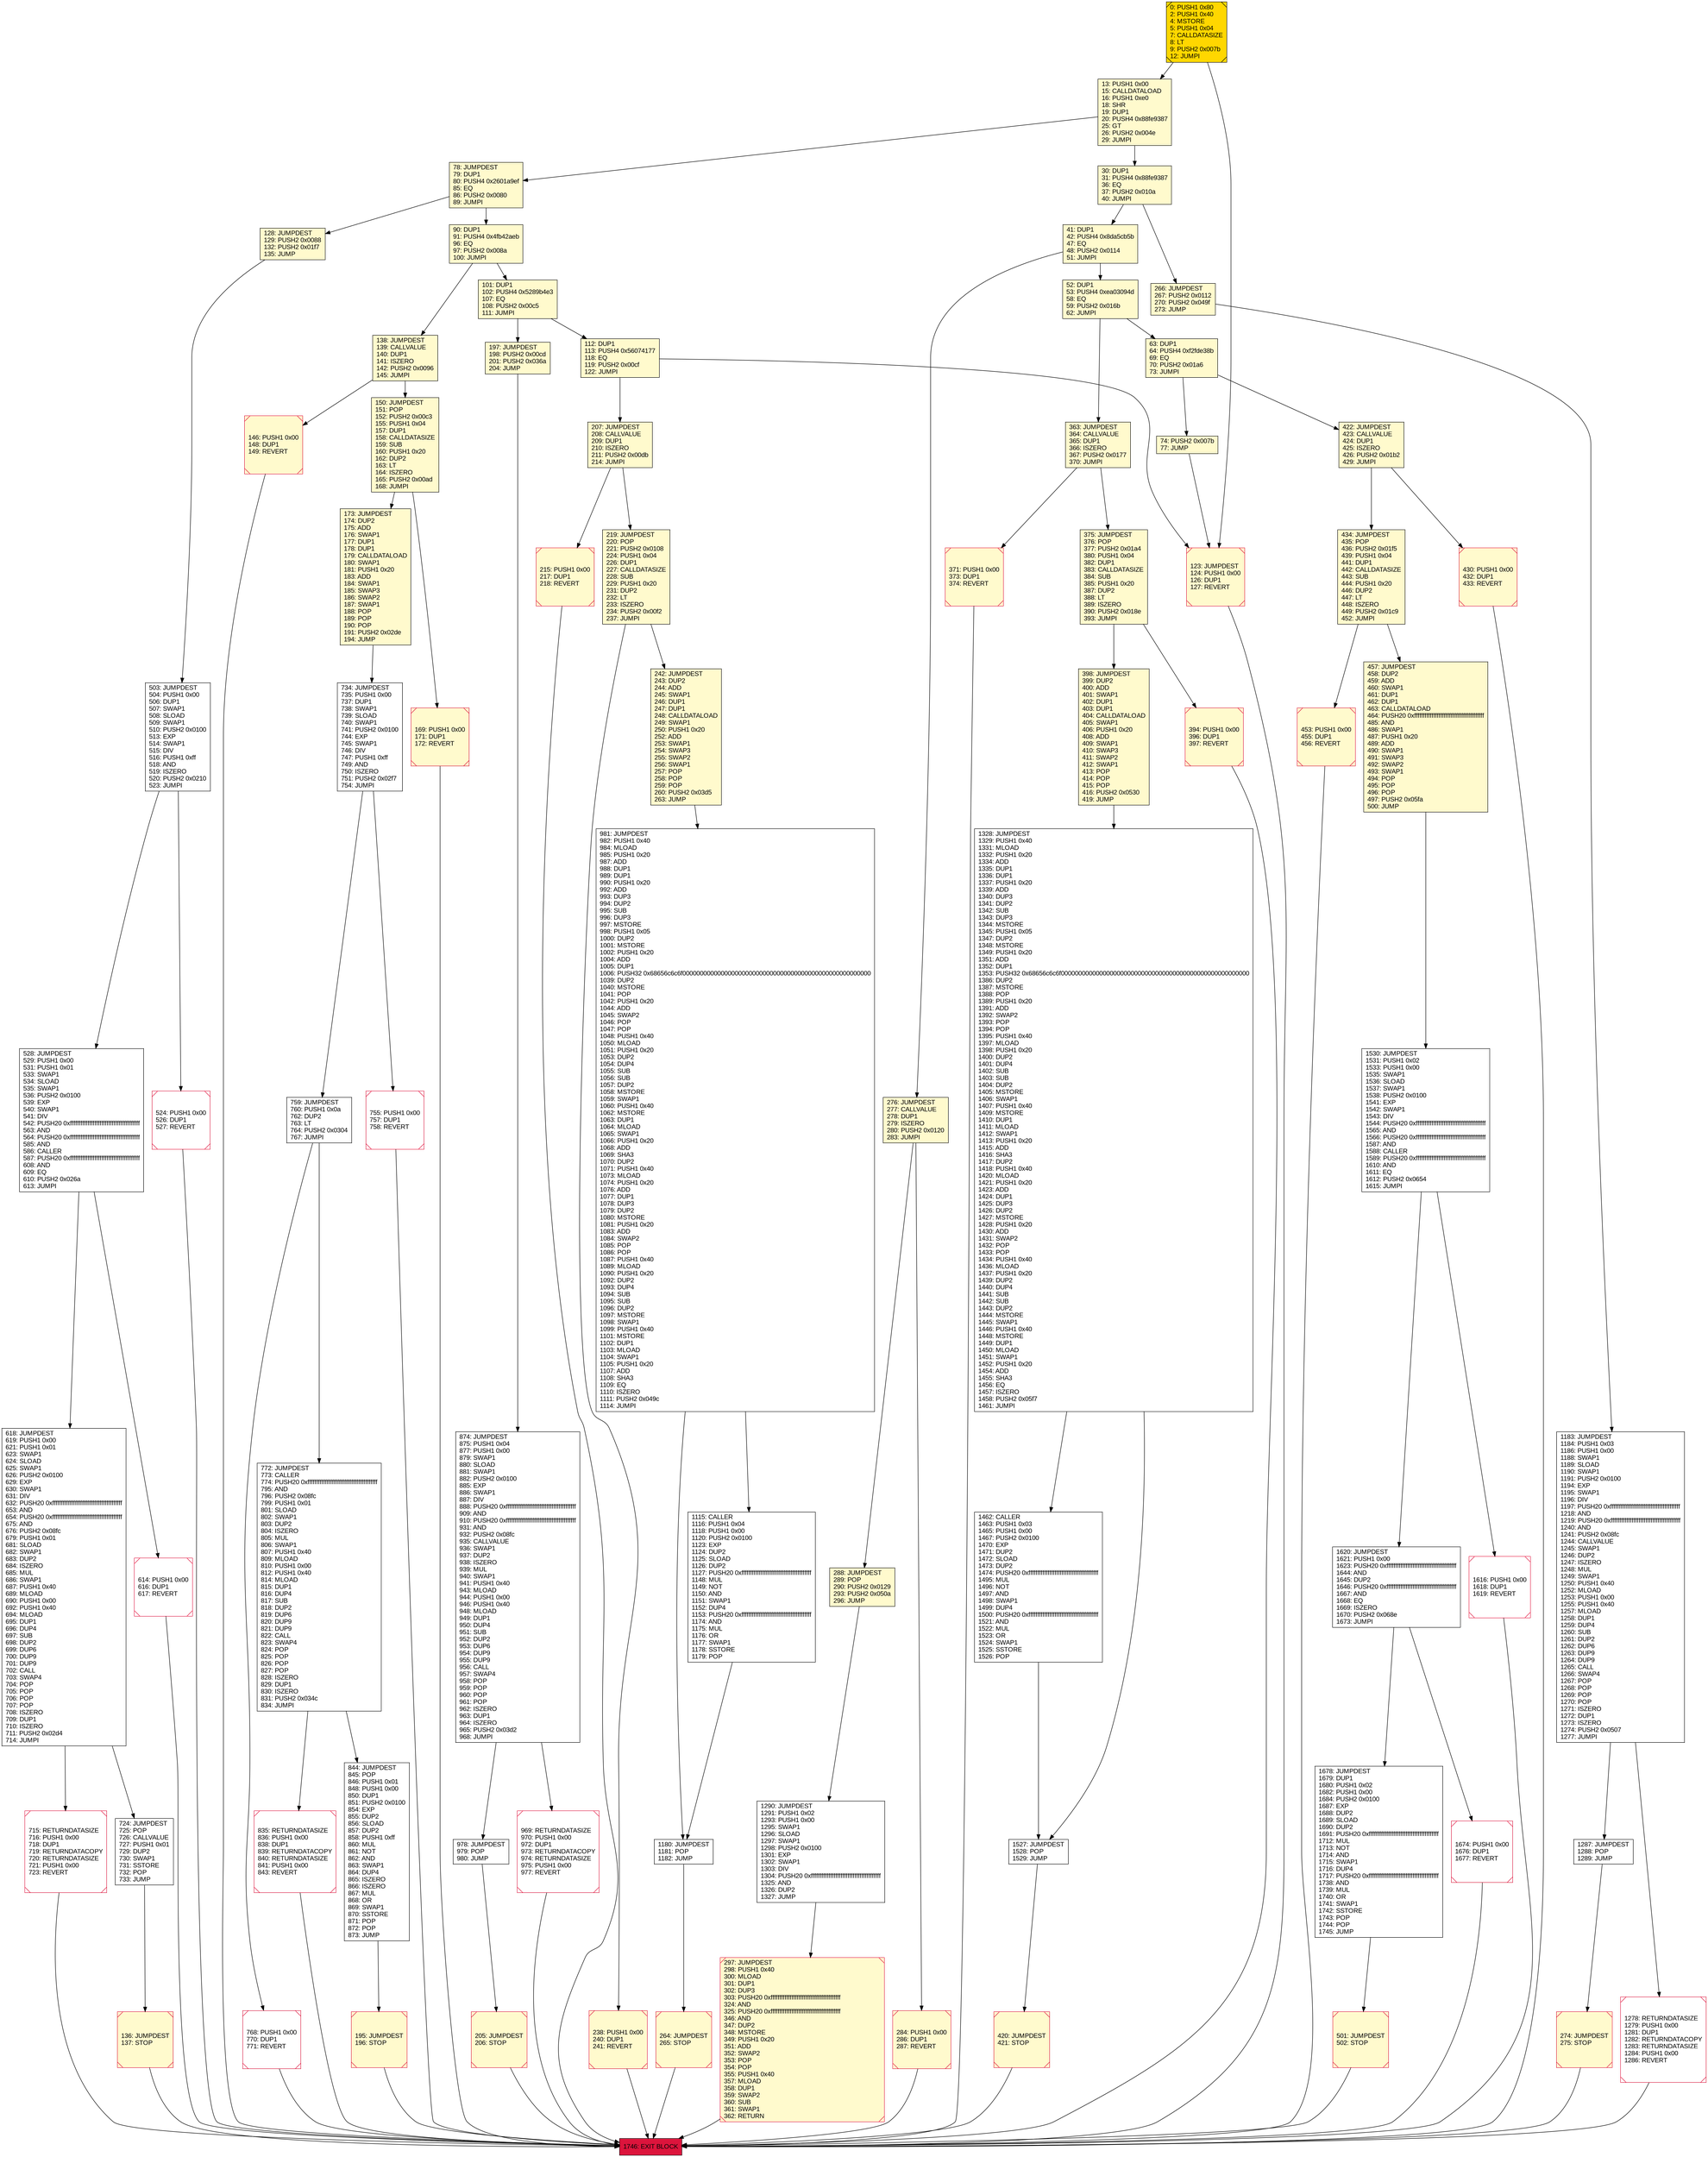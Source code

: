 digraph G {
bgcolor=transparent rankdir=UD;
node [shape=box style=filled color=black fillcolor=white fontname=arial fontcolor=black];
759 [label="759: JUMPDEST\l760: PUSH1 0x0a\l762: DUP2\l763: LT\l764: PUSH2 0x0304\l767: JUMPI\l" ];
63 [label="63: DUP1\l64: PUSH4 0xf2fde38b\l69: EQ\l70: PUSH2 0x01a6\l73: JUMPI\l" fillcolor=lemonchiffon ];
219 [label="219: JUMPDEST\l220: POP\l221: PUSH2 0x0108\l224: PUSH1 0x04\l226: DUP1\l227: CALLDATASIZE\l228: SUB\l229: PUSH1 0x20\l231: DUP2\l232: LT\l233: ISZERO\l234: PUSH2 0x00f2\l237: JUMPI\l" fillcolor=lemonchiffon ];
274 [label="274: JUMPDEST\l275: STOP\l" fillcolor=lemonchiffon shape=Msquare color=crimson ];
169 [label="169: PUSH1 0x00\l171: DUP1\l172: REVERT\l" fillcolor=lemonchiffon shape=Msquare color=crimson ];
1115 [label="1115: CALLER\l1116: PUSH1 0x04\l1118: PUSH1 0x00\l1120: PUSH2 0x0100\l1123: EXP\l1124: DUP2\l1125: SLOAD\l1126: DUP2\l1127: PUSH20 0xffffffffffffffffffffffffffffffffffffffff\l1148: MUL\l1149: NOT\l1150: AND\l1151: SWAP1\l1152: DUP4\l1153: PUSH20 0xffffffffffffffffffffffffffffffffffffffff\l1174: AND\l1175: MUL\l1176: OR\l1177: SWAP1\l1178: SSTORE\l1179: POP\l" ];
1530 [label="1530: JUMPDEST\l1531: PUSH1 0x02\l1533: PUSH1 0x00\l1535: SWAP1\l1536: SLOAD\l1537: SWAP1\l1538: PUSH2 0x0100\l1541: EXP\l1542: SWAP1\l1543: DIV\l1544: PUSH20 0xffffffffffffffffffffffffffffffffffffffff\l1565: AND\l1566: PUSH20 0xffffffffffffffffffffffffffffffffffffffff\l1587: AND\l1588: CALLER\l1589: PUSH20 0xffffffffffffffffffffffffffffffffffffffff\l1610: AND\l1611: EQ\l1612: PUSH2 0x0654\l1615: JUMPI\l" ];
844 [label="844: JUMPDEST\l845: POP\l846: PUSH1 0x01\l848: PUSH1 0x00\l850: DUP1\l851: PUSH2 0x0100\l854: EXP\l855: DUP2\l856: SLOAD\l857: DUP2\l858: PUSH1 0xff\l860: MUL\l861: NOT\l862: AND\l863: SWAP1\l864: DUP4\l865: ISZERO\l866: ISZERO\l867: MUL\l868: OR\l869: SWAP1\l870: SSTORE\l871: POP\l872: POP\l873: JUMP\l" ];
398 [label="398: JUMPDEST\l399: DUP2\l400: ADD\l401: SWAP1\l402: DUP1\l403: DUP1\l404: CALLDATALOAD\l405: SWAP1\l406: PUSH1 0x20\l408: ADD\l409: SWAP1\l410: SWAP3\l411: SWAP2\l412: SWAP1\l413: POP\l414: POP\l415: POP\l416: PUSH2 0x0530\l419: JUMP\l" fillcolor=lemonchiffon ];
734 [label="734: JUMPDEST\l735: PUSH1 0x00\l737: DUP1\l738: SWAP1\l739: SLOAD\l740: SWAP1\l741: PUSH2 0x0100\l744: EXP\l745: SWAP1\l746: DIV\l747: PUSH1 0xff\l749: AND\l750: ISZERO\l751: PUSH2 0x02f7\l754: JUMPI\l" ];
430 [label="430: PUSH1 0x00\l432: DUP1\l433: REVERT\l" fillcolor=lemonchiffon shape=Msquare color=crimson ];
150 [label="150: JUMPDEST\l151: POP\l152: PUSH2 0x00c3\l155: PUSH1 0x04\l157: DUP1\l158: CALLDATASIZE\l159: SUB\l160: PUSH1 0x20\l162: DUP2\l163: LT\l164: ISZERO\l165: PUSH2 0x00ad\l168: JUMPI\l" fillcolor=lemonchiffon ];
1183 [label="1183: JUMPDEST\l1184: PUSH1 0x03\l1186: PUSH1 0x00\l1188: SWAP1\l1189: SLOAD\l1190: SWAP1\l1191: PUSH2 0x0100\l1194: EXP\l1195: SWAP1\l1196: DIV\l1197: PUSH20 0xffffffffffffffffffffffffffffffffffffffff\l1218: AND\l1219: PUSH20 0xffffffffffffffffffffffffffffffffffffffff\l1240: AND\l1241: PUSH2 0x08fc\l1244: CALLVALUE\l1245: SWAP1\l1246: DUP2\l1247: ISZERO\l1248: MUL\l1249: SWAP1\l1250: PUSH1 0x40\l1252: MLOAD\l1253: PUSH1 0x00\l1255: PUSH1 0x40\l1257: MLOAD\l1258: DUP1\l1259: DUP4\l1260: SUB\l1261: DUP2\l1262: DUP6\l1263: DUP9\l1264: DUP9\l1265: CALL\l1266: SWAP4\l1267: POP\l1268: POP\l1269: POP\l1270: POP\l1271: ISZERO\l1272: DUP1\l1273: ISZERO\l1274: PUSH2 0x0507\l1277: JUMPI\l" ];
0 [label="0: PUSH1 0x80\l2: PUSH1 0x40\l4: MSTORE\l5: PUSH1 0x04\l7: CALLDATASIZE\l8: LT\l9: PUSH2 0x007b\l12: JUMPI\l" fillcolor=lemonchiffon shape=Msquare fillcolor=gold ];
74 [label="74: PUSH2 0x007b\l77: JUMP\l" fillcolor=lemonchiffon ];
128 [label="128: JUMPDEST\l129: PUSH2 0x0088\l132: PUSH2 0x01f7\l135: JUMP\l" fillcolor=lemonchiffon ];
30 [label="30: DUP1\l31: PUSH4 0x88fe9387\l36: EQ\l37: PUSH2 0x010a\l40: JUMPI\l" fillcolor=lemonchiffon ];
136 [label="136: JUMPDEST\l137: STOP\l" fillcolor=lemonchiffon shape=Msquare color=crimson ];
264 [label="264: JUMPDEST\l265: STOP\l" fillcolor=lemonchiffon shape=Msquare color=crimson ];
1290 [label="1290: JUMPDEST\l1291: PUSH1 0x02\l1293: PUSH1 0x00\l1295: SWAP1\l1296: SLOAD\l1297: SWAP1\l1298: PUSH2 0x0100\l1301: EXP\l1302: SWAP1\l1303: DIV\l1304: PUSH20 0xffffffffffffffffffffffffffffffffffffffff\l1325: AND\l1326: DUP2\l1327: JUMP\l" ];
724 [label="724: JUMPDEST\l725: POP\l726: CALLVALUE\l727: PUSH1 0x01\l729: DUP2\l730: SWAP1\l731: SSTORE\l732: POP\l733: JUMP\l" ];
1287 [label="1287: JUMPDEST\l1288: POP\l1289: JUMP\l" ];
768 [label="768: PUSH1 0x00\l770: DUP1\l771: REVERT\l" shape=Msquare color=crimson ];
138 [label="138: JUMPDEST\l139: CALLVALUE\l140: DUP1\l141: ISZERO\l142: PUSH2 0x0096\l145: JUMPI\l" fillcolor=lemonchiffon ];
207 [label="207: JUMPDEST\l208: CALLVALUE\l209: DUP1\l210: ISZERO\l211: PUSH2 0x00db\l214: JUMPI\l" fillcolor=lemonchiffon ];
394 [label="394: PUSH1 0x00\l396: DUP1\l397: REVERT\l" fillcolor=lemonchiffon shape=Msquare color=crimson ];
1674 [label="1674: PUSH1 0x00\l1676: DUP1\l1677: REVERT\l" shape=Msquare color=crimson ];
524 [label="524: PUSH1 0x00\l526: DUP1\l527: REVERT\l" shape=Msquare color=crimson ];
1620 [label="1620: JUMPDEST\l1621: PUSH1 0x00\l1623: PUSH20 0xffffffffffffffffffffffffffffffffffffffff\l1644: AND\l1645: DUP2\l1646: PUSH20 0xffffffffffffffffffffffffffffffffffffffff\l1667: AND\l1668: EQ\l1669: ISZERO\l1670: PUSH2 0x068e\l1673: JUMPI\l" ];
420 [label="420: JUMPDEST\l421: STOP\l" fillcolor=lemonchiffon shape=Msquare color=crimson ];
101 [label="101: DUP1\l102: PUSH4 0x5289b4e3\l107: EQ\l108: PUSH2 0x00c5\l111: JUMPI\l" fillcolor=lemonchiffon ];
146 [label="146: PUSH1 0x00\l148: DUP1\l149: REVERT\l" fillcolor=lemonchiffon shape=Msquare color=crimson ];
375 [label="375: JUMPDEST\l376: POP\l377: PUSH2 0x01a4\l380: PUSH1 0x04\l382: DUP1\l383: CALLDATASIZE\l384: SUB\l385: PUSH1 0x20\l387: DUP2\l388: LT\l389: ISZERO\l390: PUSH2 0x018e\l393: JUMPI\l" fillcolor=lemonchiffon ];
874 [label="874: JUMPDEST\l875: PUSH1 0x04\l877: PUSH1 0x00\l879: SWAP1\l880: SLOAD\l881: SWAP1\l882: PUSH2 0x0100\l885: EXP\l886: SWAP1\l887: DIV\l888: PUSH20 0xffffffffffffffffffffffffffffffffffffffff\l909: AND\l910: PUSH20 0xffffffffffffffffffffffffffffffffffffffff\l931: AND\l932: PUSH2 0x08fc\l935: CALLVALUE\l936: SWAP1\l937: DUP2\l938: ISZERO\l939: MUL\l940: SWAP1\l941: PUSH1 0x40\l943: MLOAD\l944: PUSH1 0x00\l946: PUSH1 0x40\l948: MLOAD\l949: DUP1\l950: DUP4\l951: SUB\l952: DUP2\l953: DUP6\l954: DUP9\l955: DUP9\l956: CALL\l957: SWAP4\l958: POP\l959: POP\l960: POP\l961: POP\l962: ISZERO\l963: DUP1\l964: ISZERO\l965: PUSH2 0x03d2\l968: JUMPI\l" ];
618 [label="618: JUMPDEST\l619: PUSH1 0x00\l621: PUSH1 0x01\l623: SWAP1\l624: SLOAD\l625: SWAP1\l626: PUSH2 0x0100\l629: EXP\l630: SWAP1\l631: DIV\l632: PUSH20 0xffffffffffffffffffffffffffffffffffffffff\l653: AND\l654: PUSH20 0xffffffffffffffffffffffffffffffffffffffff\l675: AND\l676: PUSH2 0x08fc\l679: PUSH1 0x01\l681: SLOAD\l682: SWAP1\l683: DUP2\l684: ISZERO\l685: MUL\l686: SWAP1\l687: PUSH1 0x40\l689: MLOAD\l690: PUSH1 0x00\l692: PUSH1 0x40\l694: MLOAD\l695: DUP1\l696: DUP4\l697: SUB\l698: DUP2\l699: DUP6\l700: DUP9\l701: DUP9\l702: CALL\l703: SWAP4\l704: POP\l705: POP\l706: POP\l707: POP\l708: ISZERO\l709: DUP1\l710: ISZERO\l711: PUSH2 0x02d4\l714: JUMPI\l" ];
1180 [label="1180: JUMPDEST\l1181: POP\l1182: JUMP\l" ];
284 [label="284: PUSH1 0x00\l286: DUP1\l287: REVERT\l" fillcolor=lemonchiffon shape=Msquare color=crimson ];
78 [label="78: JUMPDEST\l79: DUP1\l80: PUSH4 0x2601a9ef\l85: EQ\l86: PUSH2 0x0080\l89: JUMPI\l" fillcolor=lemonchiffon ];
772 [label="772: JUMPDEST\l773: CALLER\l774: PUSH20 0xffffffffffffffffffffffffffffffffffffffff\l795: AND\l796: PUSH2 0x08fc\l799: PUSH1 0x01\l801: SLOAD\l802: SWAP1\l803: DUP2\l804: ISZERO\l805: MUL\l806: SWAP1\l807: PUSH1 0x40\l809: MLOAD\l810: PUSH1 0x00\l812: PUSH1 0x40\l814: MLOAD\l815: DUP1\l816: DUP4\l817: SUB\l818: DUP2\l819: DUP6\l820: DUP9\l821: DUP9\l822: CALL\l823: SWAP4\l824: POP\l825: POP\l826: POP\l827: POP\l828: ISZERO\l829: DUP1\l830: ISZERO\l831: PUSH2 0x034c\l834: JUMPI\l" ];
614 [label="614: PUSH1 0x00\l616: DUP1\l617: REVERT\l" shape=Msquare color=crimson ];
288 [label="288: JUMPDEST\l289: POP\l290: PUSH2 0x0129\l293: PUSH2 0x050a\l296: JUMP\l" fillcolor=lemonchiffon ];
276 [label="276: JUMPDEST\l277: CALLVALUE\l278: DUP1\l279: ISZERO\l280: PUSH2 0x0120\l283: JUMPI\l" fillcolor=lemonchiffon ];
1678 [label="1678: JUMPDEST\l1679: DUP1\l1680: PUSH1 0x02\l1682: PUSH1 0x00\l1684: PUSH2 0x0100\l1687: EXP\l1688: DUP2\l1689: SLOAD\l1690: DUP2\l1691: PUSH20 0xffffffffffffffffffffffffffffffffffffffff\l1712: MUL\l1713: NOT\l1714: AND\l1715: SWAP1\l1716: DUP4\l1717: PUSH20 0xffffffffffffffffffffffffffffffffffffffff\l1738: AND\l1739: MUL\l1740: OR\l1741: SWAP1\l1742: SSTORE\l1743: POP\l1744: POP\l1745: JUMP\l" ];
238 [label="238: PUSH1 0x00\l240: DUP1\l241: REVERT\l" fillcolor=lemonchiffon shape=Msquare color=crimson ];
422 [label="422: JUMPDEST\l423: CALLVALUE\l424: DUP1\l425: ISZERO\l426: PUSH2 0x01b2\l429: JUMPI\l" fillcolor=lemonchiffon ];
715 [label="715: RETURNDATASIZE\l716: PUSH1 0x00\l718: DUP1\l719: RETURNDATACOPY\l720: RETURNDATASIZE\l721: PUSH1 0x00\l723: REVERT\l" shape=Msquare color=crimson ];
1527 [label="1527: JUMPDEST\l1528: POP\l1529: JUMP\l" ];
1746 [label="1746: EXIT BLOCK\l" fillcolor=crimson ];
371 [label="371: PUSH1 0x00\l373: DUP1\l374: REVERT\l" fillcolor=lemonchiffon shape=Msquare color=crimson ];
1328 [label="1328: JUMPDEST\l1329: PUSH1 0x40\l1331: MLOAD\l1332: PUSH1 0x20\l1334: ADD\l1335: DUP1\l1336: DUP1\l1337: PUSH1 0x20\l1339: ADD\l1340: DUP3\l1341: DUP2\l1342: SUB\l1343: DUP3\l1344: MSTORE\l1345: PUSH1 0x05\l1347: DUP2\l1348: MSTORE\l1349: PUSH1 0x20\l1351: ADD\l1352: DUP1\l1353: PUSH32 0x68656c6c6f000000000000000000000000000000000000000000000000000000\l1386: DUP2\l1387: MSTORE\l1388: POP\l1389: PUSH1 0x20\l1391: ADD\l1392: SWAP2\l1393: POP\l1394: POP\l1395: PUSH1 0x40\l1397: MLOAD\l1398: PUSH1 0x20\l1400: DUP2\l1401: DUP4\l1402: SUB\l1403: SUB\l1404: DUP2\l1405: MSTORE\l1406: SWAP1\l1407: PUSH1 0x40\l1409: MSTORE\l1410: DUP1\l1411: MLOAD\l1412: SWAP1\l1413: PUSH1 0x20\l1415: ADD\l1416: SHA3\l1417: DUP2\l1418: PUSH1 0x40\l1420: MLOAD\l1421: PUSH1 0x20\l1423: ADD\l1424: DUP1\l1425: DUP3\l1426: DUP2\l1427: MSTORE\l1428: PUSH1 0x20\l1430: ADD\l1431: SWAP2\l1432: POP\l1433: POP\l1434: PUSH1 0x40\l1436: MLOAD\l1437: PUSH1 0x20\l1439: DUP2\l1440: DUP4\l1441: SUB\l1442: SUB\l1443: DUP2\l1444: MSTORE\l1445: SWAP1\l1446: PUSH1 0x40\l1448: MSTORE\l1449: DUP1\l1450: MLOAD\l1451: SWAP1\l1452: PUSH1 0x20\l1454: ADD\l1455: SHA3\l1456: EQ\l1457: ISZERO\l1458: PUSH2 0x05f7\l1461: JUMPI\l" ];
755 [label="755: PUSH1 0x00\l757: DUP1\l758: REVERT\l" shape=Msquare color=crimson ];
969 [label="969: RETURNDATASIZE\l970: PUSH1 0x00\l972: DUP1\l973: RETURNDATACOPY\l974: RETURNDATASIZE\l975: PUSH1 0x00\l977: REVERT\l" shape=Msquare color=crimson ];
457 [label="457: JUMPDEST\l458: DUP2\l459: ADD\l460: SWAP1\l461: DUP1\l462: DUP1\l463: CALLDATALOAD\l464: PUSH20 0xffffffffffffffffffffffffffffffffffffffff\l485: AND\l486: SWAP1\l487: PUSH1 0x20\l489: ADD\l490: SWAP1\l491: SWAP3\l492: SWAP2\l493: SWAP1\l494: POP\l495: POP\l496: POP\l497: PUSH2 0x05fa\l500: JUMP\l" fillcolor=lemonchiffon ];
112 [label="112: DUP1\l113: PUSH4 0x56074177\l118: EQ\l119: PUSH2 0x00cf\l122: JUMPI\l" fillcolor=lemonchiffon ];
195 [label="195: JUMPDEST\l196: STOP\l" fillcolor=lemonchiffon shape=Msquare color=crimson ];
1462 [label="1462: CALLER\l1463: PUSH1 0x03\l1465: PUSH1 0x00\l1467: PUSH2 0x0100\l1470: EXP\l1471: DUP2\l1472: SLOAD\l1473: DUP2\l1474: PUSH20 0xffffffffffffffffffffffffffffffffffffffff\l1495: MUL\l1496: NOT\l1497: AND\l1498: SWAP1\l1499: DUP4\l1500: PUSH20 0xffffffffffffffffffffffffffffffffffffffff\l1521: AND\l1522: MUL\l1523: OR\l1524: SWAP1\l1525: SSTORE\l1526: POP\l" ];
363 [label="363: JUMPDEST\l364: CALLVALUE\l365: DUP1\l366: ISZERO\l367: PUSH2 0x0177\l370: JUMPI\l" fillcolor=lemonchiffon ];
835 [label="835: RETURNDATASIZE\l836: PUSH1 0x00\l838: DUP1\l839: RETURNDATACOPY\l840: RETURNDATASIZE\l841: PUSH1 0x00\l843: REVERT\l" shape=Msquare color=crimson ];
205 [label="205: JUMPDEST\l206: STOP\l" fillcolor=lemonchiffon shape=Msquare color=crimson ];
981 [label="981: JUMPDEST\l982: PUSH1 0x40\l984: MLOAD\l985: PUSH1 0x20\l987: ADD\l988: DUP1\l989: DUP1\l990: PUSH1 0x20\l992: ADD\l993: DUP3\l994: DUP2\l995: SUB\l996: DUP3\l997: MSTORE\l998: PUSH1 0x05\l1000: DUP2\l1001: MSTORE\l1002: PUSH1 0x20\l1004: ADD\l1005: DUP1\l1006: PUSH32 0x68656c6c6f000000000000000000000000000000000000000000000000000000\l1039: DUP2\l1040: MSTORE\l1041: POP\l1042: PUSH1 0x20\l1044: ADD\l1045: SWAP2\l1046: POP\l1047: POP\l1048: PUSH1 0x40\l1050: MLOAD\l1051: PUSH1 0x20\l1053: DUP2\l1054: DUP4\l1055: SUB\l1056: SUB\l1057: DUP2\l1058: MSTORE\l1059: SWAP1\l1060: PUSH1 0x40\l1062: MSTORE\l1063: DUP1\l1064: MLOAD\l1065: SWAP1\l1066: PUSH1 0x20\l1068: ADD\l1069: SHA3\l1070: DUP2\l1071: PUSH1 0x40\l1073: MLOAD\l1074: PUSH1 0x20\l1076: ADD\l1077: DUP1\l1078: DUP3\l1079: DUP2\l1080: MSTORE\l1081: PUSH1 0x20\l1083: ADD\l1084: SWAP2\l1085: POP\l1086: POP\l1087: PUSH1 0x40\l1089: MLOAD\l1090: PUSH1 0x20\l1092: DUP2\l1093: DUP4\l1094: SUB\l1095: SUB\l1096: DUP2\l1097: MSTORE\l1098: SWAP1\l1099: PUSH1 0x40\l1101: MSTORE\l1102: DUP1\l1103: MLOAD\l1104: SWAP1\l1105: PUSH1 0x20\l1107: ADD\l1108: SHA3\l1109: EQ\l1110: ISZERO\l1111: PUSH2 0x049c\l1114: JUMPI\l" ];
266 [label="266: JUMPDEST\l267: PUSH2 0x0112\l270: PUSH2 0x049f\l273: JUMP\l" fillcolor=lemonchiffon ];
503 [label="503: JUMPDEST\l504: PUSH1 0x00\l506: DUP1\l507: SWAP1\l508: SLOAD\l509: SWAP1\l510: PUSH2 0x0100\l513: EXP\l514: SWAP1\l515: DIV\l516: PUSH1 0xff\l518: AND\l519: ISZERO\l520: PUSH2 0x0210\l523: JUMPI\l" ];
501 [label="501: JUMPDEST\l502: STOP\l" fillcolor=lemonchiffon shape=Msquare color=crimson ];
434 [label="434: JUMPDEST\l435: POP\l436: PUSH2 0x01f5\l439: PUSH1 0x04\l441: DUP1\l442: CALLDATASIZE\l443: SUB\l444: PUSH1 0x20\l446: DUP2\l447: LT\l448: ISZERO\l449: PUSH2 0x01c9\l452: JUMPI\l" fillcolor=lemonchiffon ];
453 [label="453: PUSH1 0x00\l455: DUP1\l456: REVERT\l" fillcolor=lemonchiffon shape=Msquare color=crimson ];
1278 [label="1278: RETURNDATASIZE\l1279: PUSH1 0x00\l1281: DUP1\l1282: RETURNDATACOPY\l1283: RETURNDATASIZE\l1284: PUSH1 0x00\l1286: REVERT\l" shape=Msquare color=crimson ];
52 [label="52: DUP1\l53: PUSH4 0xea03094d\l58: EQ\l59: PUSH2 0x016b\l62: JUMPI\l" fillcolor=lemonchiffon ];
528 [label="528: JUMPDEST\l529: PUSH1 0x00\l531: PUSH1 0x01\l533: SWAP1\l534: SLOAD\l535: SWAP1\l536: PUSH2 0x0100\l539: EXP\l540: SWAP1\l541: DIV\l542: PUSH20 0xffffffffffffffffffffffffffffffffffffffff\l563: AND\l564: PUSH20 0xffffffffffffffffffffffffffffffffffffffff\l585: AND\l586: CALLER\l587: PUSH20 0xffffffffffffffffffffffffffffffffffffffff\l608: AND\l609: EQ\l610: PUSH2 0x026a\l613: JUMPI\l" ];
1616 [label="1616: PUSH1 0x00\l1618: DUP1\l1619: REVERT\l" shape=Msquare color=crimson ];
197 [label="197: JUMPDEST\l198: PUSH2 0x00cd\l201: PUSH2 0x036a\l204: JUMP\l" fillcolor=lemonchiffon ];
242 [label="242: JUMPDEST\l243: DUP2\l244: ADD\l245: SWAP1\l246: DUP1\l247: DUP1\l248: CALLDATALOAD\l249: SWAP1\l250: PUSH1 0x20\l252: ADD\l253: SWAP1\l254: SWAP3\l255: SWAP2\l256: SWAP1\l257: POP\l258: POP\l259: POP\l260: PUSH2 0x03d5\l263: JUMP\l" fillcolor=lemonchiffon ];
978 [label="978: JUMPDEST\l979: POP\l980: JUMP\l" ];
215 [label="215: PUSH1 0x00\l217: DUP1\l218: REVERT\l" fillcolor=lemonchiffon shape=Msquare color=crimson ];
90 [label="90: DUP1\l91: PUSH4 0x4fb42aeb\l96: EQ\l97: PUSH2 0x008a\l100: JUMPI\l" fillcolor=lemonchiffon ];
297 [label="297: JUMPDEST\l298: PUSH1 0x40\l300: MLOAD\l301: DUP1\l302: DUP3\l303: PUSH20 0xffffffffffffffffffffffffffffffffffffffff\l324: AND\l325: PUSH20 0xffffffffffffffffffffffffffffffffffffffff\l346: AND\l347: DUP2\l348: MSTORE\l349: PUSH1 0x20\l351: ADD\l352: SWAP2\l353: POP\l354: POP\l355: PUSH1 0x40\l357: MLOAD\l358: DUP1\l359: SWAP2\l360: SUB\l361: SWAP1\l362: RETURN\l" fillcolor=lemonchiffon shape=Msquare color=crimson ];
13 [label="13: PUSH1 0x00\l15: CALLDATALOAD\l16: PUSH1 0xe0\l18: SHR\l19: DUP1\l20: PUSH4 0x88fe9387\l25: GT\l26: PUSH2 0x004e\l29: JUMPI\l" fillcolor=lemonchiffon ];
173 [label="173: JUMPDEST\l174: DUP2\l175: ADD\l176: SWAP1\l177: DUP1\l178: DUP1\l179: CALLDATALOAD\l180: SWAP1\l181: PUSH1 0x20\l183: ADD\l184: SWAP1\l185: SWAP3\l186: SWAP2\l187: SWAP1\l188: POP\l189: POP\l190: POP\l191: PUSH2 0x02de\l194: JUMP\l" fillcolor=lemonchiffon ];
123 [label="123: JUMPDEST\l124: PUSH1 0x00\l126: DUP1\l127: REVERT\l" fillcolor=lemonchiffon shape=Msquare color=crimson ];
41 [label="41: DUP1\l42: PUSH4 0x8da5cb5b\l47: EQ\l48: PUSH2 0x0114\l51: JUMPI\l" fillcolor=lemonchiffon ];
371 -> 1746;
969 -> 1746;
715 -> 1746;
1328 -> 1527;
276 -> 288;
363 -> 371;
734 -> 759;
614 -> 1746;
618 -> 724;
759 -> 768;
1616 -> 1746;
1180 -> 264;
1530 -> 1620;
52 -> 363;
138 -> 150;
41 -> 276;
375 -> 398;
434 -> 457;
1278 -> 1746;
13 -> 78;
724 -> 136;
90 -> 101;
759 -> 772;
219 -> 238;
264 -> 1746;
874 -> 978;
528 -> 618;
981 -> 1115;
78 -> 128;
90 -> 138;
274 -> 1746;
457 -> 1530;
844 -> 195;
398 -> 1328;
422 -> 430;
363 -> 375;
1620 -> 1678;
101 -> 112;
874 -> 969;
74 -> 123;
52 -> 63;
284 -> 1746;
503 -> 524;
768 -> 1746;
1183 -> 1278;
1530 -> 1616;
112 -> 207;
524 -> 1746;
434 -> 453;
755 -> 1746;
195 -> 1746;
1328 -> 1462;
1620 -> 1674;
1462 -> 1527;
835 -> 1746;
205 -> 1746;
138 -> 146;
63 -> 74;
375 -> 394;
41 -> 52;
150 -> 169;
238 -> 1746;
772 -> 835;
215 -> 1746;
1287 -> 274;
297 -> 1746;
112 -> 123;
1678 -> 501;
123 -> 1746;
242 -> 981;
978 -> 205;
528 -> 614;
207 -> 219;
1183 -> 1287;
501 -> 1746;
1115 -> 1180;
422 -> 434;
78 -> 90;
453 -> 1746;
503 -> 528;
30 -> 266;
101 -> 197;
128 -> 503;
772 -> 844;
266 -> 1183;
136 -> 1746;
197 -> 874;
63 -> 422;
169 -> 1746;
1290 -> 297;
430 -> 1746;
734 -> 755;
207 -> 215;
1527 -> 420;
146 -> 1746;
13 -> 30;
420 -> 1746;
981 -> 1180;
30 -> 41;
288 -> 1290;
0 -> 123;
150 -> 173;
618 -> 715;
0 -> 13;
219 -> 242;
173 -> 734;
276 -> 284;
394 -> 1746;
1674 -> 1746;
}
